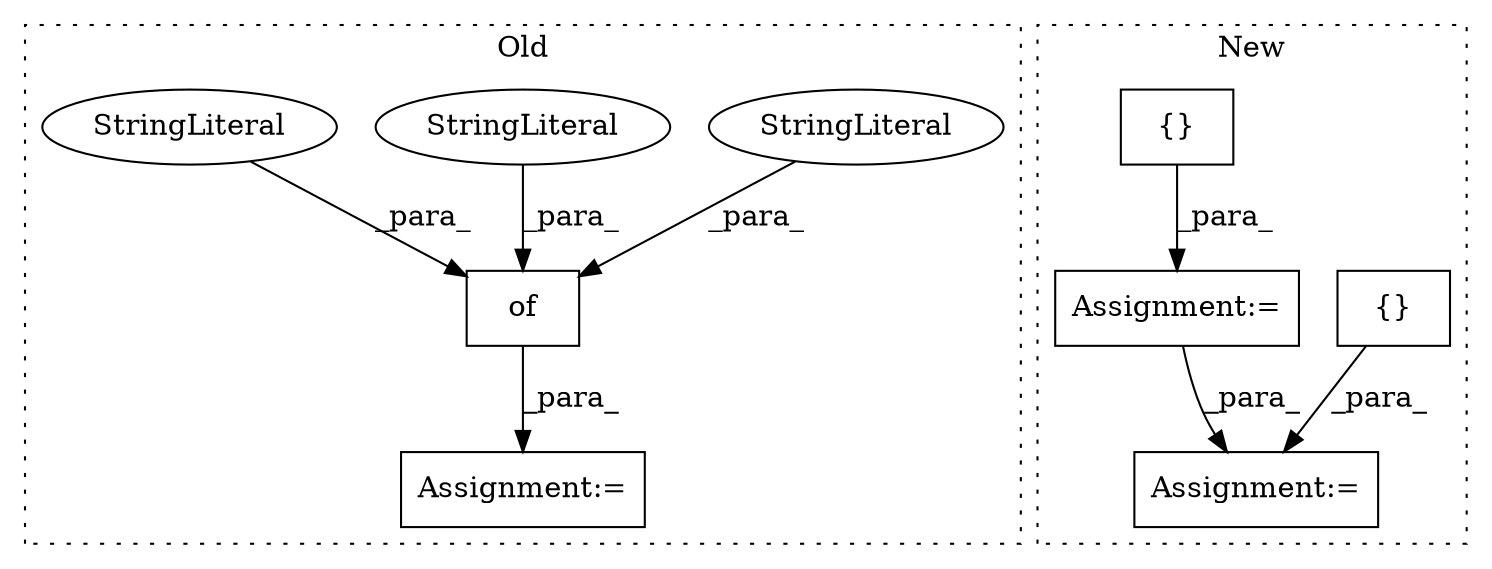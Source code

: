 digraph G {
subgraph cluster0 {
1 [label="of" a="32" s="1846,1953" l="3,1" shape="box"];
3 [label="StringLiteral" a="45" s="1863" l="5" shape="ellipse"];
4 [label="StringLiteral" a="45" s="1849" l="6" shape="ellipse"];
5 [label="StringLiteral" a="45" s="1856" l="6" shape="ellipse"];
7 [label="Assignment:=" a="7" s="1841" l="1" shape="box"];
label = "Old";
style="dotted";
}
subgraph cluster1 {
2 [label="{}" a="4" s="2532,2540" l="1,1" shape="box"];
6 [label="Assignment:=" a="7" s="2501" l="1" shape="box"];
8 [label="{}" a="4" s="2176,2227" l="1,1" shape="box"];
9 [label="Assignment:=" a="7" s="2151" l="1" shape="box"];
label = "New";
style="dotted";
}
1 -> 7 [label="_para_"];
2 -> 6 [label="_para_"];
3 -> 1 [label="_para_"];
4 -> 1 [label="_para_"];
5 -> 1 [label="_para_"];
8 -> 9 [label="_para_"];
9 -> 6 [label="_para_"];
}